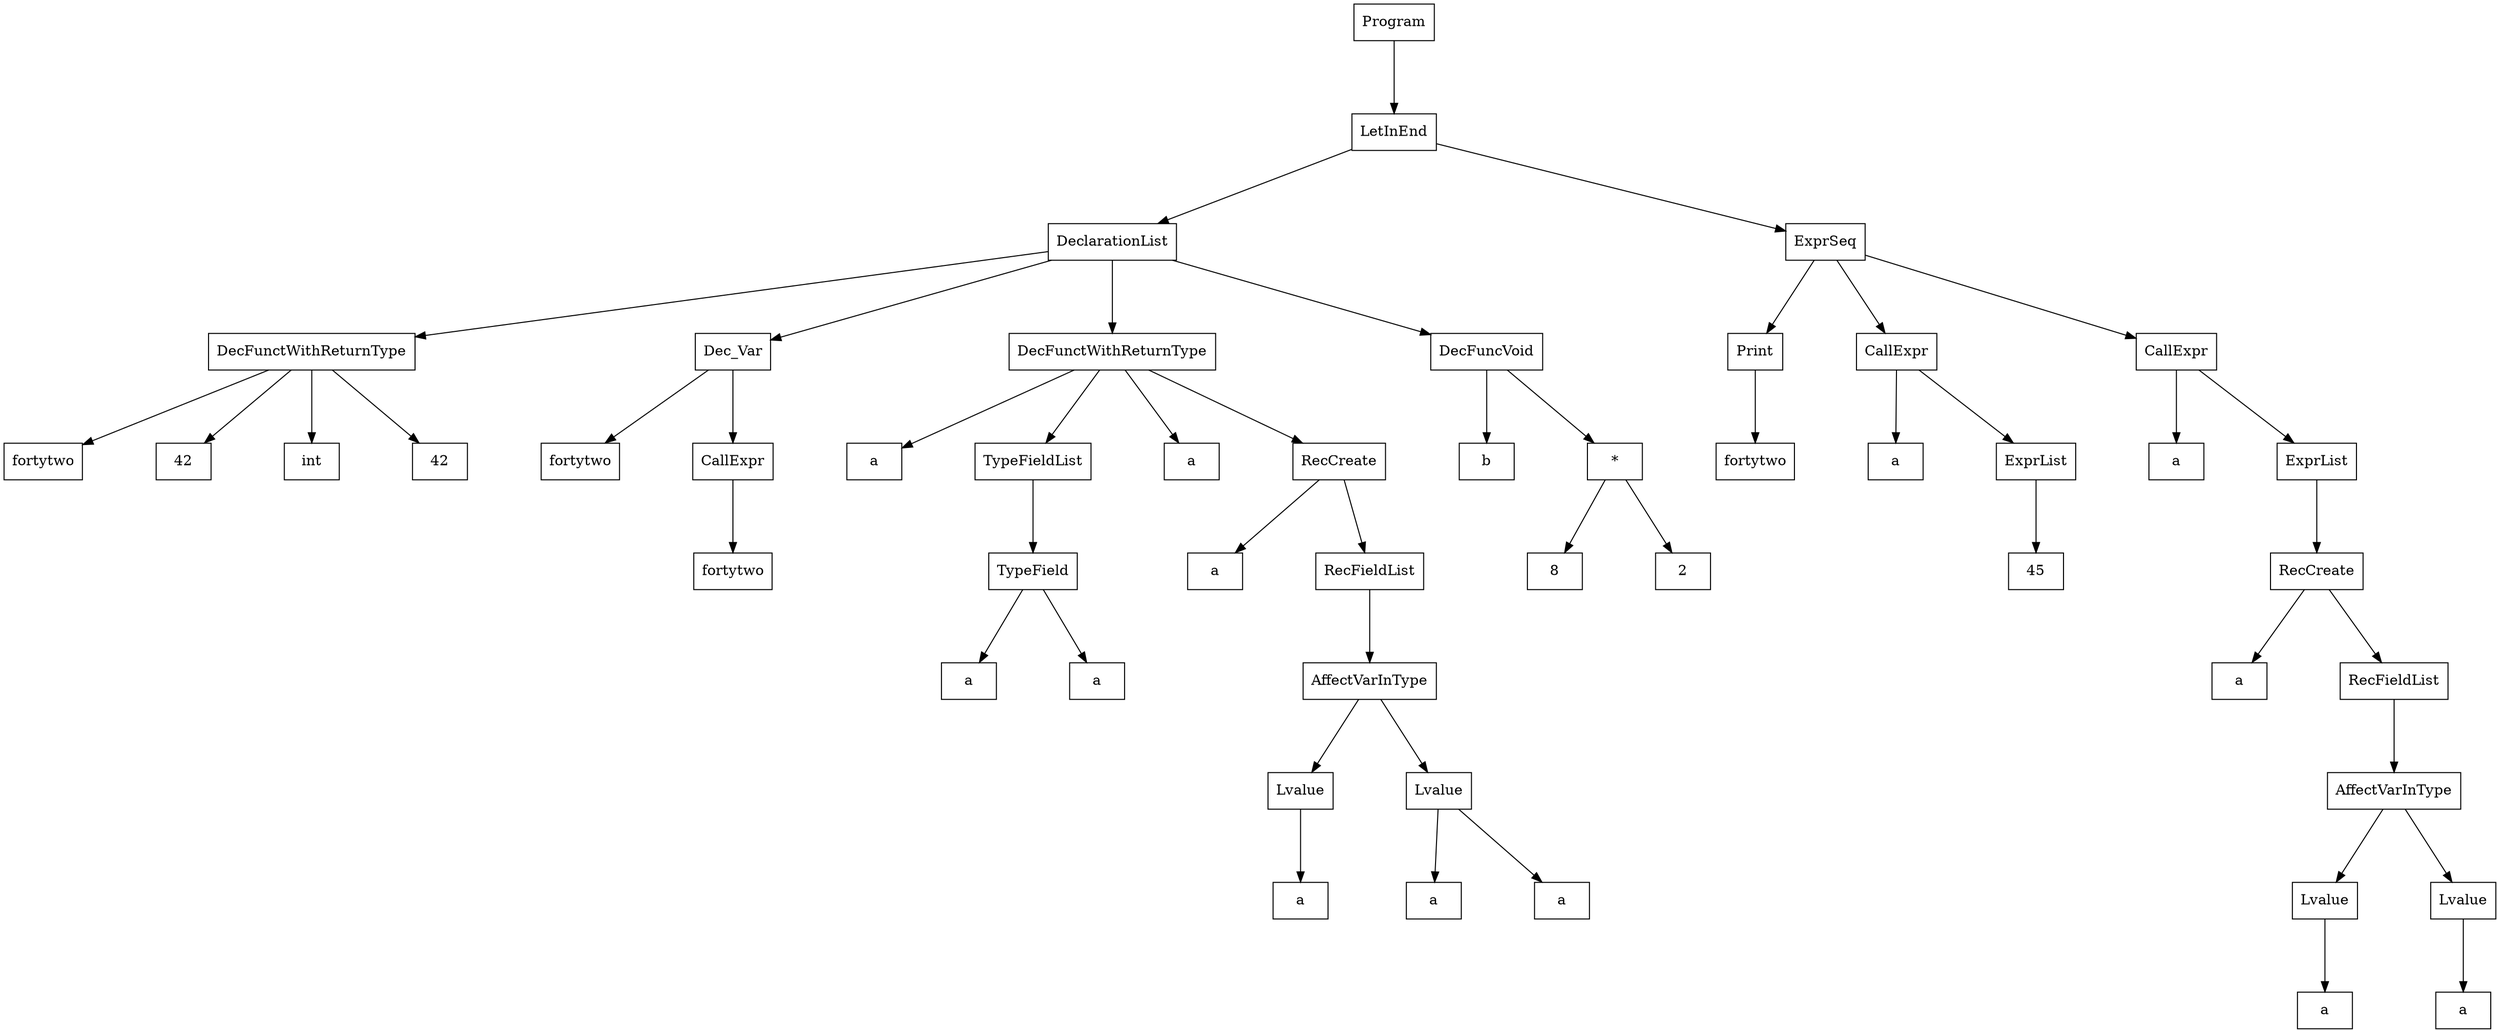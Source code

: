 digraph "ast"{

	nodesep=1;
	ranksep=1;

	N0 [label="Program", shape="box"];
	N1 [label="LetInEnd", shape="box"];
	N2 [label="DeclarationList", shape="box"];
	N3 [label="DecFunctWithReturnType", shape="box"];
	N4 [label="fortytwo", shape="box"];
	N5 [label="42", shape="box"];
	N6 [label="int", shape="box"];
	N7 [label="42", shape="box"];
	N8 [label="Dec_Var", shape="box"];
	N9 [label="fortytwo", shape="box"];
	N10 [label="CallExpr", shape="box"];
	N11 [label="fortytwo", shape="box"];
	N12 [label="DecFunctWithReturnType", shape="box"];
	N13 [label="a", shape="box"];
	N14 [label="TypeFieldList", shape="box"];
	N15 [label="TypeField", shape="box"];
	N16 [label="a", shape="box"];
	N17 [label="a", shape="box"];
	N18 [label="a", shape="box"];
	N19 [label="RecCreate", shape="box"];
	N20 [label="a", shape="box"];
	N21 [label="RecFieldList", shape="box"];
	N23 [label="Lvalue", shape="box"];
	N24 [label="a", shape="box"];
	N25 [label="Lvalue", shape="box"];
	N26 [label="a", shape="box"];
	N27 [label="a", shape="box"];
	N22 [label="AffectVarInType", shape="box"];
	N28 [label="DecFuncVoid", shape="box"];
	N29 [label="b", shape="box"];
	N31 [label="8", shape="box"];
	N32 [label="2", shape="box"];
	N30 [label="*", shape="box"];
	N33 [label="ExprSeq", shape="box"];
	N35 [label="fortytwo", shape="box"];
	N34 [label="Print", shape="box"];
	N36 [label="CallExpr", shape="box"];
	N37 [label="a", shape="box"];
	N38 [label="ExprList", shape="box"];
	N39 [label="45", shape="box"];
	N40 [label="CallExpr", shape="box"];
	N41 [label="a", shape="box"];
	N42 [label="ExprList", shape="box"];
	N43 [label="RecCreate", shape="box"];
	N44 [label="a", shape="box"];
	N45 [label="RecFieldList", shape="box"];
	N47 [label="Lvalue", shape="box"];
	N48 [label="a", shape="box"];
	N49 [label="Lvalue", shape="box"];
	N50 [label="a", shape="box"];
	N46 [label="AffectVarInType", shape="box"];

	N3 -> N4; 
	N3 -> N5; 
	N3 -> N6; 
	N3 -> N7; 
	N2 -> N3; 
	N10 -> N11; 
	N8 -> N9; 
	N8 -> N10; 
	N2 -> N8; 
	N12 -> N13; 
	N15 -> N16; 
	N15 -> N17; 
	N14 -> N15; 
	N12 -> N14; 
	N12 -> N18; 
	N23 -> N24; 
	N25 -> N26; 
	N25 -> N27; 
	N22 -> N23; 
	N22 -> N25; 
	N21 -> N22; 
	N19 -> N20; 
	N19 -> N21; 
	N12 -> N19; 
	N2 -> N12; 
	N30 -> N31; 
	N30 -> N32; 
	N28 -> N29; 
	N28 -> N30; 
	N2 -> N28; 
	N1 -> N2; 
	N34 -> N35; 
	N33 -> N34; 
	N36 -> N37; 
	N38 -> N39; 
	N36 -> N38; 
	N33 -> N36; 
	N40 -> N41; 
	N47 -> N48; 
	N49 -> N50; 
	N46 -> N47; 
	N46 -> N49; 
	N45 -> N46; 
	N43 -> N44; 
	N43 -> N45; 
	N42 -> N43; 
	N40 -> N42; 
	N33 -> N40; 
	N1 -> N33; 
	N0 -> N1; 
}
